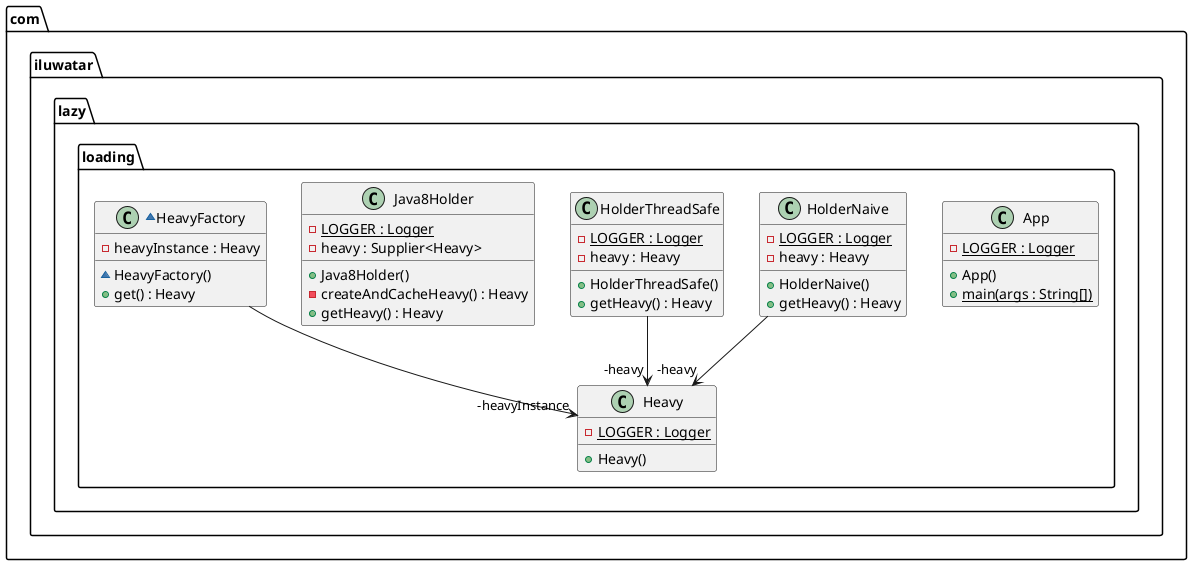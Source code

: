 @startuml
package com.iluwatar.lazy.loading {
  class App {
    - LOGGER : Logger {static}
    + App()
    + main(args : String[]) {static}
  }
  class Heavy {
    - LOGGER : Logger {static}
    + Heavy()
  }
  class HolderNaive {
    - LOGGER : Logger {static}
    - heavy : Heavy
    + HolderNaive()
    + getHeavy() : Heavy
  }
  class HolderThreadSafe {
    - LOGGER : Logger {static}
    - heavy : Heavy
    + HolderThreadSafe()
    + getHeavy() : Heavy
  }
  class Java8Holder {
    - LOGGER : Logger {static}
    - heavy : Supplier<Heavy>
    + Java8Holder()
    - createAndCacheHeavy() : Heavy
    + getHeavy() : Heavy
  }
  ~class HeavyFactory {
    - heavyInstance : Heavy
    ~ HeavyFactory()
    + get() : Heavy
  }
}
HolderThreadSafe -->  "-heavy" Heavy
HolderNaive -->  "-heavy" Heavy
HeavyFactory -->  "-heavyInstance" Heavy
@enduml